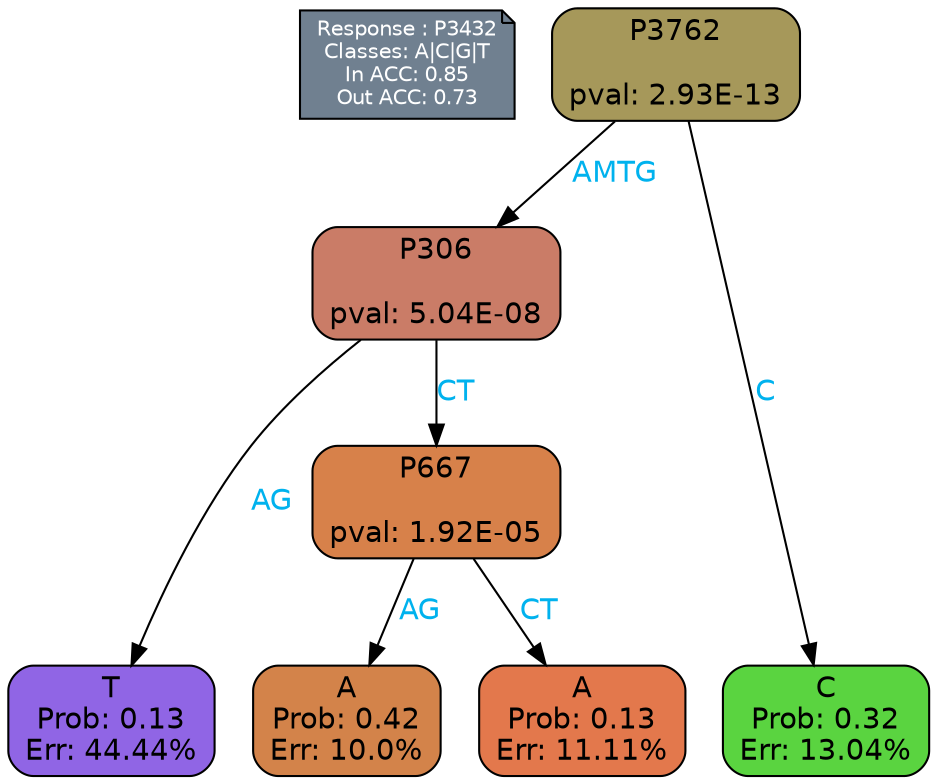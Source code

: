 digraph Tree {
node [shape=box, style="filled, rounded", color="black", fontname=helvetica] ;
graph [ranksep=equally, splines=polylines, bgcolor=transparent, dpi=600] ;
edge [fontname=helvetica] ;
LEGEND [label="Response : P3432
Classes: A|C|G|T
In ACC: 0.85
Out ACC: 0.73
",shape=note,align=left,style=filled,fillcolor="slategray",fontcolor="white",fontsize=10];1 [label="P3762

pval: 2.93E-13", fillcolor="#a6985a"] ;
2 [label="P306

pval: 5.04E-08", fillcolor="#ca7c67"] ;
3 [label="T
Prob: 0.13
Err: 44.44%", fillcolor="#9065e5"] ;
4 [label="P667

pval: 1.92E-05", fillcolor="#d7814a"] ;
5 [label="A
Prob: 0.42
Err: 10.0%", fillcolor="#d3834a"] ;
6 [label="A
Prob: 0.13
Err: 11.11%", fillcolor="#e3784c"] ;
7 [label="C
Prob: 0.32
Err: 13.04%", fillcolor="#5ad440"] ;
1 -> 2 [label="AMTG",fontcolor=deepskyblue2] ;
1 -> 7 [label="C",fontcolor=deepskyblue2] ;
2 -> 3 [label="AG",fontcolor=deepskyblue2] ;
2 -> 4 [label="CT",fontcolor=deepskyblue2] ;
4 -> 5 [label="AG",fontcolor=deepskyblue2] ;
4 -> 6 [label="CT",fontcolor=deepskyblue2] ;
{rank = same; 3;5;6;7;}{rank = same; LEGEND;1;}}